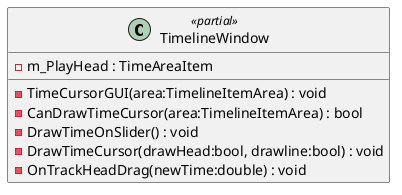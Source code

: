 @startuml
class TimelineWindow <<partial>> {
    - m_PlayHead : TimeAreaItem
    - TimeCursorGUI(area:TimelineItemArea) : void
    - CanDrawTimeCursor(area:TimelineItemArea) : bool
    - DrawTimeOnSlider() : void
    - DrawTimeCursor(drawHead:bool, drawline:bool) : void
    - OnTrackHeadDrag(newTime:double) : void
}
@enduml
